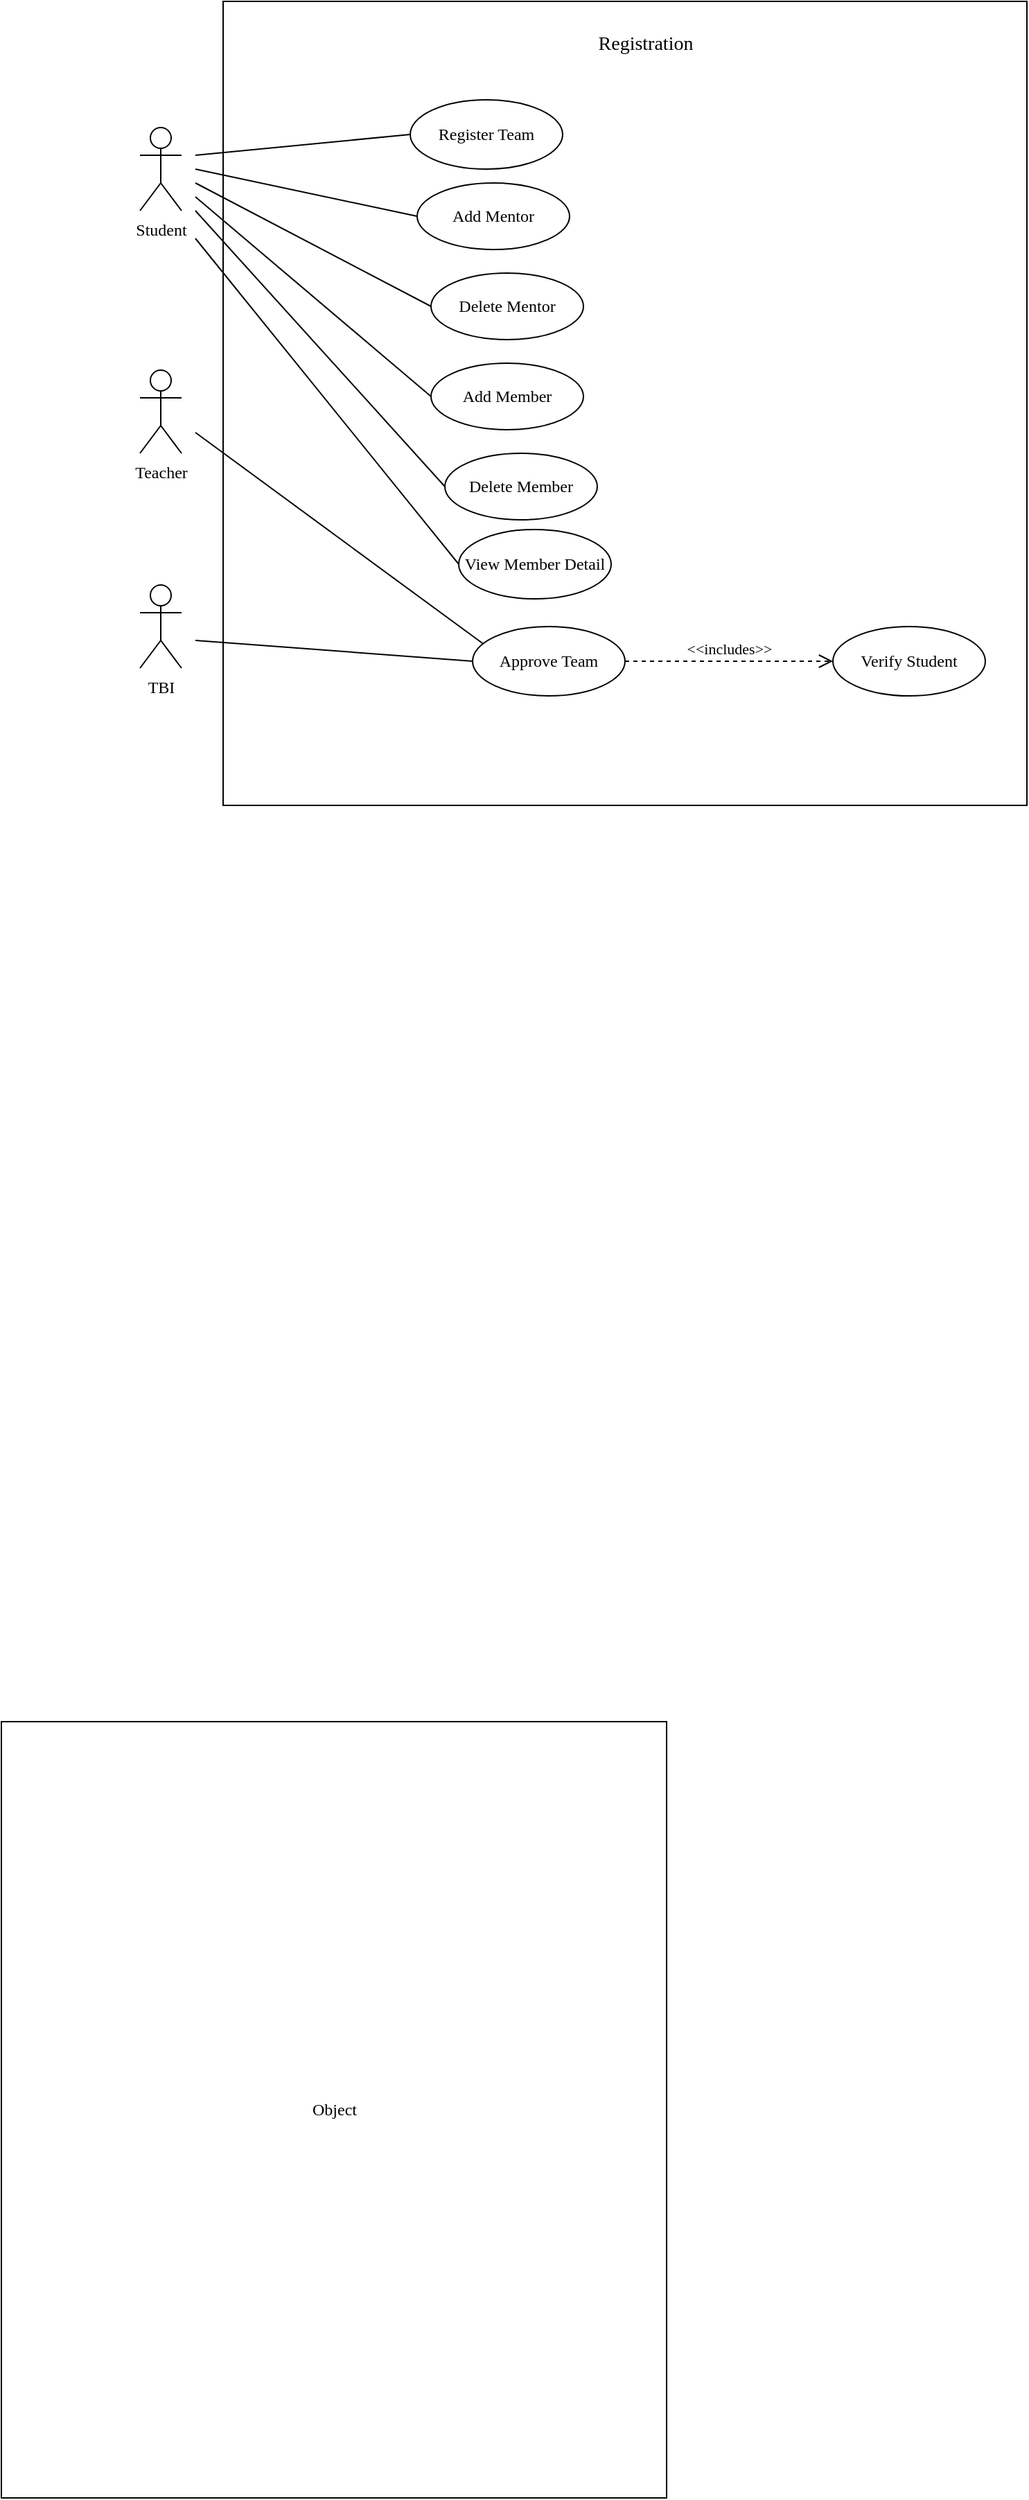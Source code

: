 <mxfile version="12.9.10" type="github">
  <diagram id="ndRg4_cdgkYj_l6COKCZ" name="Page-1">
    <mxGraphModel dx="1038" dy="577" grid="1" gridSize="10" guides="1" tooltips="1" connect="1" arrows="1" fold="1" page="1" pageScale="1" pageWidth="850" pageHeight="1100" math="0" shadow="0">
      <root>
        <mxCell id="0" />
        <mxCell id="1" parent="0" />
        <mxCell id="FurKF7-hg3qTTIIYsIKP-65" value="" style="whiteSpace=wrap;html=1;aspect=fixed;fontFamily=Tahoma;" vertex="1" parent="1">
          <mxGeometry x="180" y="29" width="580" height="580" as="geometry" />
        </mxCell>
        <mxCell id="FurKF7-hg3qTTIIYsIKP-50" value="Object" style="html=1;fontFamily=Tahoma;" vertex="1" parent="1">
          <mxGeometry x="20" y="1270" width="480" height="560" as="geometry" />
        </mxCell>
        <mxCell id="FurKF7-hg3qTTIIYsIKP-13" value="Student" style="shape=umlActor;verticalLabelPosition=bottom;labelBackgroundColor=#ffffff;verticalAlign=top;html=1;fontFamily=Tahoma;" vertex="1" parent="1">
          <mxGeometry x="120" y="120" width="30" height="60" as="geometry" />
        </mxCell>
        <mxCell id="FurKF7-hg3qTTIIYsIKP-16" value="Register Team" style="ellipse;whiteSpace=wrap;html=1;fontFamily=Tahoma;" vertex="1" parent="1">
          <mxGeometry x="315" y="100" width="110" height="50" as="geometry" />
        </mxCell>
        <mxCell id="FurKF7-hg3qTTIIYsIKP-17" value="Add Mentor" style="ellipse;whiteSpace=wrap;html=1;fontFamily=Tahoma;" vertex="1" parent="1">
          <mxGeometry x="320" y="160" width="110" height="48" as="geometry" />
        </mxCell>
        <mxCell id="FurKF7-hg3qTTIIYsIKP-18" value="Delete Mentor" style="ellipse;whiteSpace=wrap;html=1;fontFamily=Tahoma;" vertex="1" parent="1">
          <mxGeometry x="330" y="225" width="110" height="48" as="geometry" />
        </mxCell>
        <mxCell id="FurKF7-hg3qTTIIYsIKP-19" value="Add Member" style="ellipse;whiteSpace=wrap;html=1;fontFamily=Tahoma;" vertex="1" parent="1">
          <mxGeometry x="330" y="290" width="110" height="48" as="geometry" />
        </mxCell>
        <mxCell id="FurKF7-hg3qTTIIYsIKP-20" value="Delete Member" style="ellipse;whiteSpace=wrap;html=1;fontFamily=Tahoma;" vertex="1" parent="1">
          <mxGeometry x="340" y="355" width="110" height="48" as="geometry" />
        </mxCell>
        <mxCell id="FurKF7-hg3qTTIIYsIKP-21" value="View Member Detail" style="ellipse;whiteSpace=wrap;html=1;fontFamily=Tahoma;" vertex="1" parent="1">
          <mxGeometry x="350" y="410" width="110" height="50" as="geometry" />
        </mxCell>
        <mxCell id="FurKF7-hg3qTTIIYsIKP-22" value="Approve Team" style="ellipse;whiteSpace=wrap;html=1;fontFamily=Tahoma;" vertex="1" parent="1">
          <mxGeometry x="360" y="480" width="110" height="50" as="geometry" />
        </mxCell>
        <mxCell id="FurKF7-hg3qTTIIYsIKP-23" value="Teacher" style="shape=umlActor;verticalLabelPosition=bottom;labelBackgroundColor=#ffffff;verticalAlign=top;html=1;fontFamily=Tahoma;" vertex="1" parent="1">
          <mxGeometry x="120" y="295" width="30" height="60" as="geometry" />
        </mxCell>
        <mxCell id="FurKF7-hg3qTTIIYsIKP-27" value="TBI" style="shape=umlActor;verticalLabelPosition=bottom;labelBackgroundColor=#ffffff;verticalAlign=top;html=1;fontFamily=Tahoma;" vertex="1" parent="1">
          <mxGeometry x="120" y="450" width="30" height="60" as="geometry" />
        </mxCell>
        <mxCell id="FurKF7-hg3qTTIIYsIKP-31" value="&amp;lt;&amp;lt;includes&amp;gt;&amp;gt;" style="html=1;verticalAlign=bottom;endArrow=open;dashed=1;endSize=8;fontFamily=Tahoma;entryX=0;entryY=0.5;entryDx=0;entryDy=0;" edge="1" parent="1" target="FurKF7-hg3qTTIIYsIKP-32">
          <mxGeometry relative="1" as="geometry">
            <mxPoint x="470" y="505" as="sourcePoint" />
            <mxPoint x="440" y="510" as="targetPoint" />
          </mxGeometry>
        </mxCell>
        <mxCell id="FurKF7-hg3qTTIIYsIKP-32" value="Verify Student" style="ellipse;whiteSpace=wrap;html=1;fontFamily=Tahoma;" vertex="1" parent="1">
          <mxGeometry x="620" y="480" width="110" height="50" as="geometry" />
        </mxCell>
        <mxCell id="FurKF7-hg3qTTIIYsIKP-57" value="" style="endArrow=none;html=1;fontFamily=Tahoma;entryX=0;entryY=0.5;entryDx=0;entryDy=0;" edge="1" parent="1" target="FurKF7-hg3qTTIIYsIKP-16">
          <mxGeometry width="50" height="50" relative="1" as="geometry">
            <mxPoint x="160" y="140" as="sourcePoint" />
            <mxPoint x="450" y="200" as="targetPoint" />
          </mxGeometry>
        </mxCell>
        <mxCell id="FurKF7-hg3qTTIIYsIKP-58" value="" style="endArrow=none;html=1;fontFamily=Tahoma;entryX=0;entryY=0.5;entryDx=0;entryDy=0;" edge="1" parent="1" target="FurKF7-hg3qTTIIYsIKP-17">
          <mxGeometry width="50" height="50" relative="1" as="geometry">
            <mxPoint x="160" y="150" as="sourcePoint" />
            <mxPoint x="450" y="200" as="targetPoint" />
          </mxGeometry>
        </mxCell>
        <mxCell id="FurKF7-hg3qTTIIYsIKP-59" value="" style="endArrow=none;html=1;fontFamily=Tahoma;entryX=0;entryY=0.5;entryDx=0;entryDy=0;" edge="1" parent="1" target="FurKF7-hg3qTTIIYsIKP-18">
          <mxGeometry width="50" height="50" relative="1" as="geometry">
            <mxPoint x="160" y="160" as="sourcePoint" />
            <mxPoint x="450" y="200" as="targetPoint" />
          </mxGeometry>
        </mxCell>
        <mxCell id="FurKF7-hg3qTTIIYsIKP-60" value="" style="endArrow=none;html=1;fontFamily=Tahoma;entryX=0;entryY=0.5;entryDx=0;entryDy=0;" edge="1" parent="1" target="FurKF7-hg3qTTIIYsIKP-19">
          <mxGeometry width="50" height="50" relative="1" as="geometry">
            <mxPoint x="160" y="170" as="sourcePoint" />
            <mxPoint x="450" y="200" as="targetPoint" />
          </mxGeometry>
        </mxCell>
        <mxCell id="FurKF7-hg3qTTIIYsIKP-61" value="" style="endArrow=none;html=1;fontFamily=Tahoma;entryX=0;entryY=0.5;entryDx=0;entryDy=0;" edge="1" parent="1" target="FurKF7-hg3qTTIIYsIKP-20">
          <mxGeometry width="50" height="50" relative="1" as="geometry">
            <mxPoint x="160" y="180" as="sourcePoint" />
            <mxPoint x="450" y="200" as="targetPoint" />
          </mxGeometry>
        </mxCell>
        <mxCell id="FurKF7-hg3qTTIIYsIKP-62" value="" style="endArrow=none;html=1;fontFamily=Tahoma;entryX=0;entryY=0.5;entryDx=0;entryDy=0;" edge="1" parent="1" target="FurKF7-hg3qTTIIYsIKP-21">
          <mxGeometry width="50" height="50" relative="1" as="geometry">
            <mxPoint x="160" y="200" as="sourcePoint" />
            <mxPoint x="450" y="200" as="targetPoint" />
          </mxGeometry>
        </mxCell>
        <mxCell id="FurKF7-hg3qTTIIYsIKP-63" value="" style="endArrow=none;html=1;fontFamily=Tahoma;entryX=0.069;entryY=0.248;entryDx=0;entryDy=0;entryPerimeter=0;" edge="1" parent="1" target="FurKF7-hg3qTTIIYsIKP-22">
          <mxGeometry width="50" height="50" relative="1" as="geometry">
            <mxPoint x="160" y="340" as="sourcePoint" />
            <mxPoint x="450" y="200" as="targetPoint" />
          </mxGeometry>
        </mxCell>
        <mxCell id="FurKF7-hg3qTTIIYsIKP-64" value="" style="endArrow=none;html=1;fontFamily=Tahoma;exitX=0;exitY=0.5;exitDx=0;exitDy=0;" edge="1" parent="1" source="FurKF7-hg3qTTIIYsIKP-22">
          <mxGeometry width="50" height="50" relative="1" as="geometry">
            <mxPoint x="400" y="250" as="sourcePoint" />
            <mxPoint x="160" y="490" as="targetPoint" />
          </mxGeometry>
        </mxCell>
        <mxCell id="FurKF7-hg3qTTIIYsIKP-66" value="Registration" style="text;html=1;strokeColor=none;fillColor=none;align=center;verticalAlign=middle;whiteSpace=wrap;rounded=0;fontFamily=Tahoma;fontSize=14;" vertex="1" parent="1">
          <mxGeometry x="425" y="50" width="120" height="20" as="geometry" />
        </mxCell>
      </root>
    </mxGraphModel>
  </diagram>
</mxfile>
